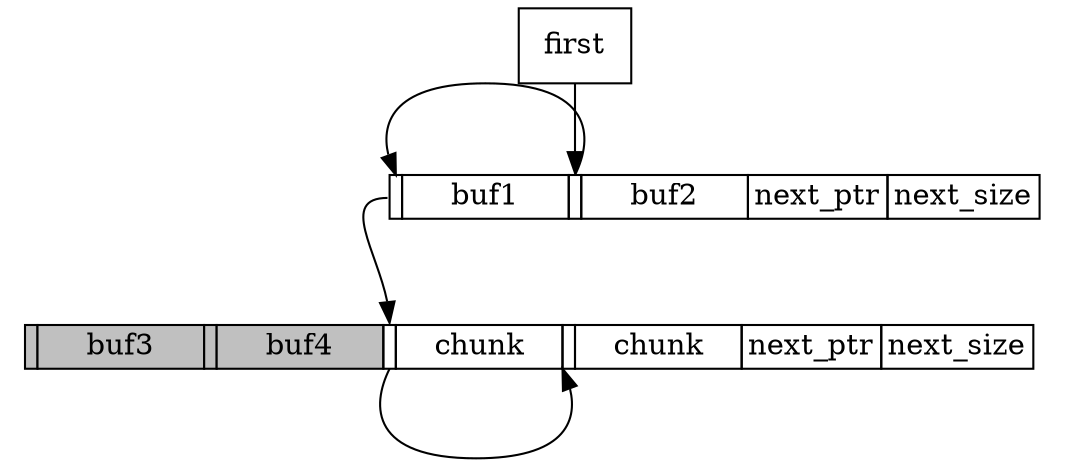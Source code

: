 digraph structs {
    node [shape=plaintext]

    block1 [label=<
        <table border="0" cellborder="1" cellspacing="0">
            <tr>
                <td port="f1.0"></td>
                <td port="f1" width="80">buf1</td>
                <td port="f2.0"></td>
                <td port="f2" width="80">buf2</td>
                <td port="f3">next_ptr</td>
                <td>next_size</td>
            </tr>
        </table>
    >];

    block2 [label=<
        <table border="0" cellborder="1" cellspacing="0">
            <tr>
                <td bgcolor="gray" port="f1.0"></td>
                <td bgcolor="gray" port="f1" width="80">buf3</td>
                <td bgcolor="gray" port="f2.0"></td>
                <td bgcolor="gray" port="f2" width="80">buf4</td>
                <td port="f3.0"></td>
                <td port="f3" width="80">chunk</td>
                <td port="f4.0"></td>
                <td port="f4" width="80">chunk</td>
                <td port="f5">next_ptr</td>
                <td>next_size</td>
            </tr>
        </table>
    >];

    first [shape="box", label="first"]

first -> block1:"f2.0";
block1:"f2.0":n -> block1:"f1.0":n;
block1:"f1.0":w -> block2:"f3.0";
block2:"f3.0":s -> block2:"f4.0":sw;

}

